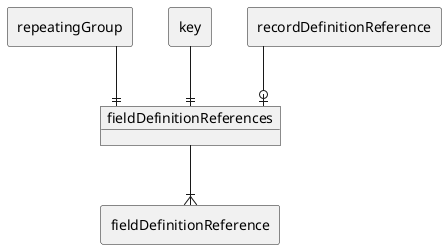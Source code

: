 @startuml
allowmixing
skinparam linetype ortho

rectangle "repeatingGroup" as p1
rectangle "key" as p2
rectangle "recordDefinitionReference" as p3
rectangle "fieldDefinitionReference" as c1
object "fieldDefinitionReferences" as e
p1 --|| e
p2 --|| e
p3 --o| e
e --|{ c1
@enduml